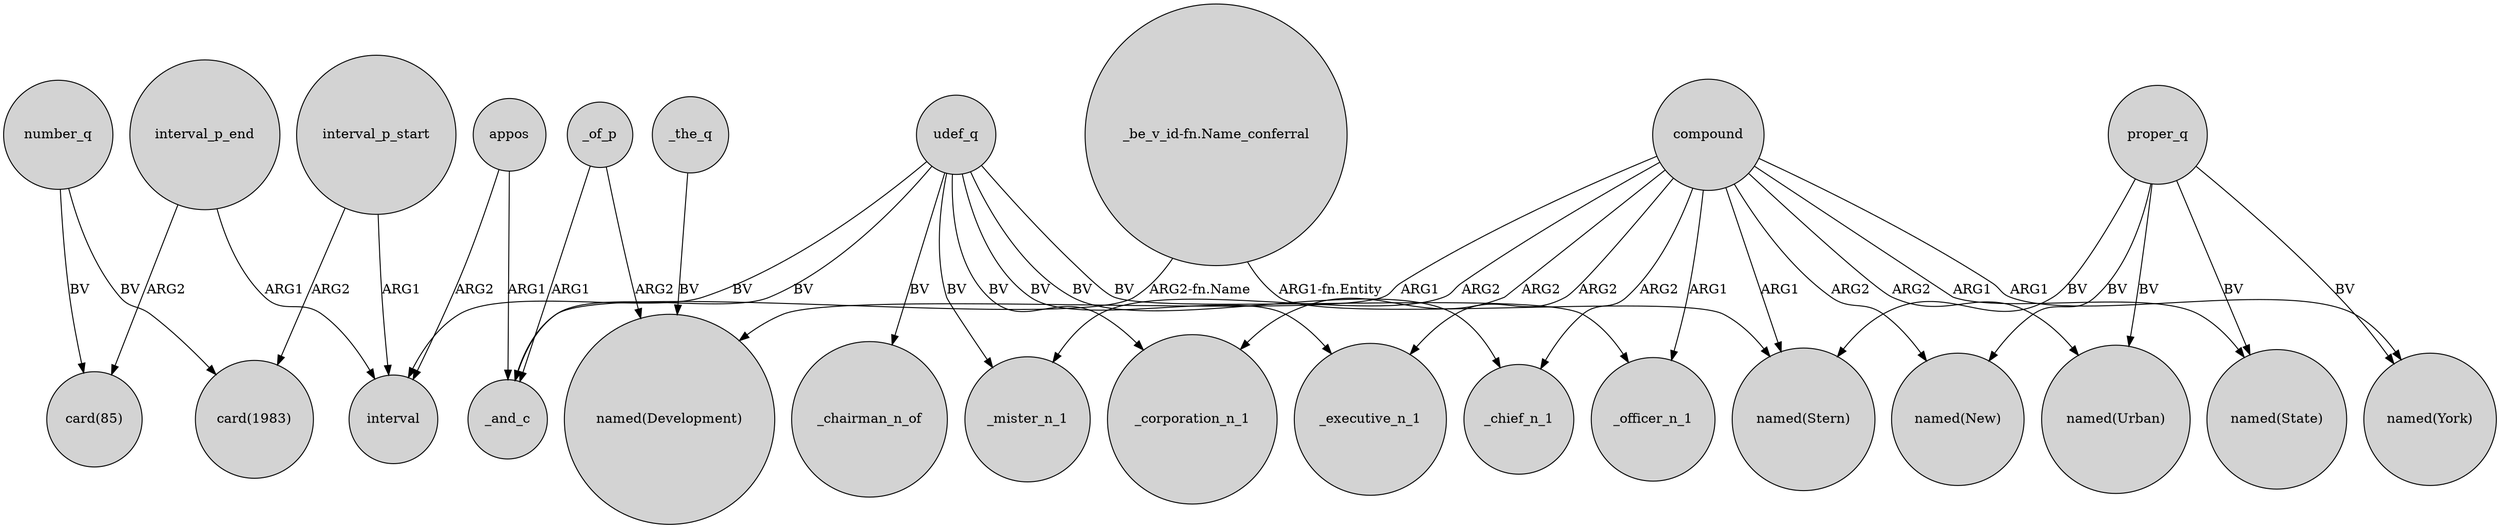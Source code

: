 digraph {
	node [shape=circle style=filled]
	number_q -> "card(85)" [label=BV]
	number_q -> "card(1983)" [label=BV]
	compound -> _mister_n_1 [label=ARG2]
	compound -> _chief_n_1 [label=ARG2]
	_of_p -> "named(Development)" [label=ARG2]
	compound -> "named(New)" [label=ARG2]
	udef_q -> _chairman_n_of [label=BV]
	compound -> "named(Urban)" [label=ARG2]
	appos -> interval [label=ARG2]
	proper_q -> "named(New)" [label=BV]
	udef_q -> _chief_n_1 [label=BV]
	udef_q -> interval [label=BV]
	appos -> _and_c [label=ARG1]
	udef_q -> _and_c [label=BV]
	udef_q -> _mister_n_1 [label=BV]
	proper_q -> "named(State)" [label=BV]
	interval_p_start -> interval [label=ARG1]
	proper_q -> "named(York)" [label=BV]
	_of_p -> _and_c [label=ARG1]
	proper_q -> "named(Urban)" [label=BV]
	compound -> "named(Stern)" [label=ARG1]
	udef_q -> _executive_n_1 [label=BV]
	_the_q -> "named(Development)" [label=BV]
	interval_p_start -> "card(1983)" [label=ARG2]
	interval_p_end -> interval [label=ARG1]
	compound -> _officer_n_1 [label=ARG1]
	udef_q -> _officer_n_1 [label=BV]
	proper_q -> "named(Stern)" [label=BV]
	interval_p_end -> "card(85)" [label=ARG2]
	compound -> _corporation_n_1 [label=ARG2]
	udef_q -> _corporation_n_1 [label=BV]
	compound -> "named(State)" [label=ARG1]
	compound -> "named(York)" [label=ARG1]
	compound -> "named(Development)" [label=ARG1]
	"_be_v_id-fn.Name_conferral" -> _and_c [label="ARG2-fn.Name"]
	compound -> _executive_n_1 [label=ARG2]
	"_be_v_id-fn.Name_conferral" -> "named(Stern)" [label="ARG1-fn.Entity"]
}
